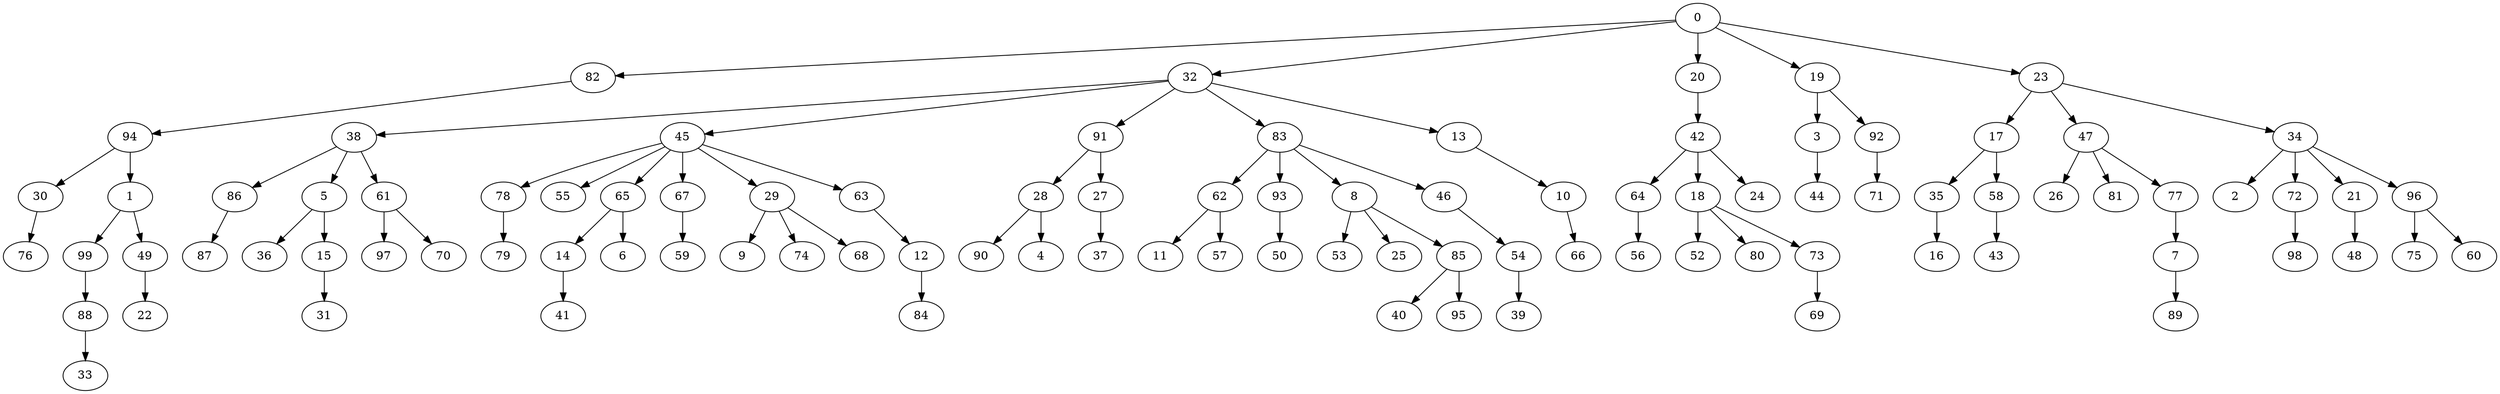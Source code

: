 digraph {
	0 [label=0]
	82 [label=82]
	32 [label=32]
	20 [label=20]
	19 [label=19]
	23 [label=23]
	94 [label=94]
	38 [label=38]
	45 [label=45]
	91 [label=91]
	83 [label=83]
	13 [label=13]
	42 [label=42]
	3 [label=3]
	92 [label=92]
	17 [label=17]
	47 [label=47]
	34 [label=34]
	30 [label=30]
	1 [label=1]
	86 [label=86]
	5 [label=5]
	61 [label=61]
	78 [label=78]
	55 [label=55]
	65 [label=65]
	67 [label=67]
	29 [label=29]
	63 [label=63]
	28 [label=28]
	27 [label=27]
	62 [label=62]
	93 [label=93]
	8 [label=8]
	46 [label=46]
	10 [label=10]
	64 [label=64]
	18 [label=18]
	24 [label=24]
	44 [label=44]
	71 [label=71]
	35 [label=35]
	58 [label=58]
	26 [label=26]
	81 [label=81]
	77 [label=77]
	2 [label=2]
	72 [label=72]
	21 [label=21]
	96 [label=96]
	76 [label=76]
	99 [label=99]
	49 [label=49]
	87 [label=87]
	36 [label=36]
	15 [label=15]
	97 [label=97]
	70 [label=70]
	79 [label=79]
	14 [label=14]
	6 [label=6]
	59 [label=59]
	9 [label=9]
	74 [label=74]
	68 [label=68]
	12 [label=12]
	90 [label=90]
	4 [label=4]
	37 [label=37]
	11 [label=11]
	57 [label=57]
	50 [label=50]
	53 [label=53]
	25 [label=25]
	85 [label=85]
	54 [label=54]
	66 [label=66]
	56 [label=56]
	52 [label=52]
	80 [label=80]
	73 [label=73]
	16 [label=16]
	43 [label=43]
	7 [label=7]
	98 [label=98]
	48 [label=48]
	75 [label=75]
	60 [label=60]
	88 [label=88]
	22 [label=22]
	31 [label=31]
	41 [label=41]
	84 [label=84]
	40 [label=40]
	95 [label=95]
	39 [label=39]
	69 [label=69]
	89 [label=89]
	33 [label=33]
	0 -> 82
	0 -> 32
	0 -> 20
	0 -> 19
	0 -> 23
	82 -> 94
	32 -> 38
	32 -> 45
	32 -> 91
	32 -> 83
	32 -> 13
	20 -> 42
	19 -> 3
	19 -> 92
	23 -> 17
	23 -> 47
	23 -> 34
	94 -> 30
	94 -> 1
	38 -> 86
	38 -> 5
	38 -> 61
	45 -> 78
	45 -> 55
	45 -> 65
	45 -> 67
	45 -> 29
	45 -> 63
	91 -> 28
	91 -> 27
	83 -> 62
	83 -> 93
	83 -> 8
	83 -> 46
	13 -> 10
	42 -> 64
	42 -> 18
	42 -> 24
	3 -> 44
	92 -> 71
	17 -> 35
	17 -> 58
	47 -> 26
	47 -> 81
	47 -> 77
	34 -> 2
	34 -> 72
	34 -> 21
	34 -> 96
	30 -> 76
	1 -> 99
	1 -> 49
	86 -> 87
	5 -> 36
	5 -> 15
	61 -> 97
	61 -> 70
	78 -> 79
	65 -> 14
	65 -> 6
	67 -> 59
	29 -> 9
	29 -> 74
	29 -> 68
	63 -> 12
	28 -> 90
	28 -> 4
	27 -> 37
	62 -> 11
	62 -> 57
	93 -> 50
	8 -> 53
	8 -> 25
	8 -> 85
	46 -> 54
	10 -> 66
	64 -> 56
	18 -> 52
	18 -> 80
	18 -> 73
	35 -> 16
	58 -> 43
	77 -> 7
	72 -> 98
	21 -> 48
	96 -> 75
	96 -> 60
	99 -> 88
	49 -> 22
	15 -> 31
	14 -> 41
	12 -> 84
	85 -> 40
	85 -> 95
	54 -> 39
	73 -> 69
	7 -> 89
	88 -> 33
}
